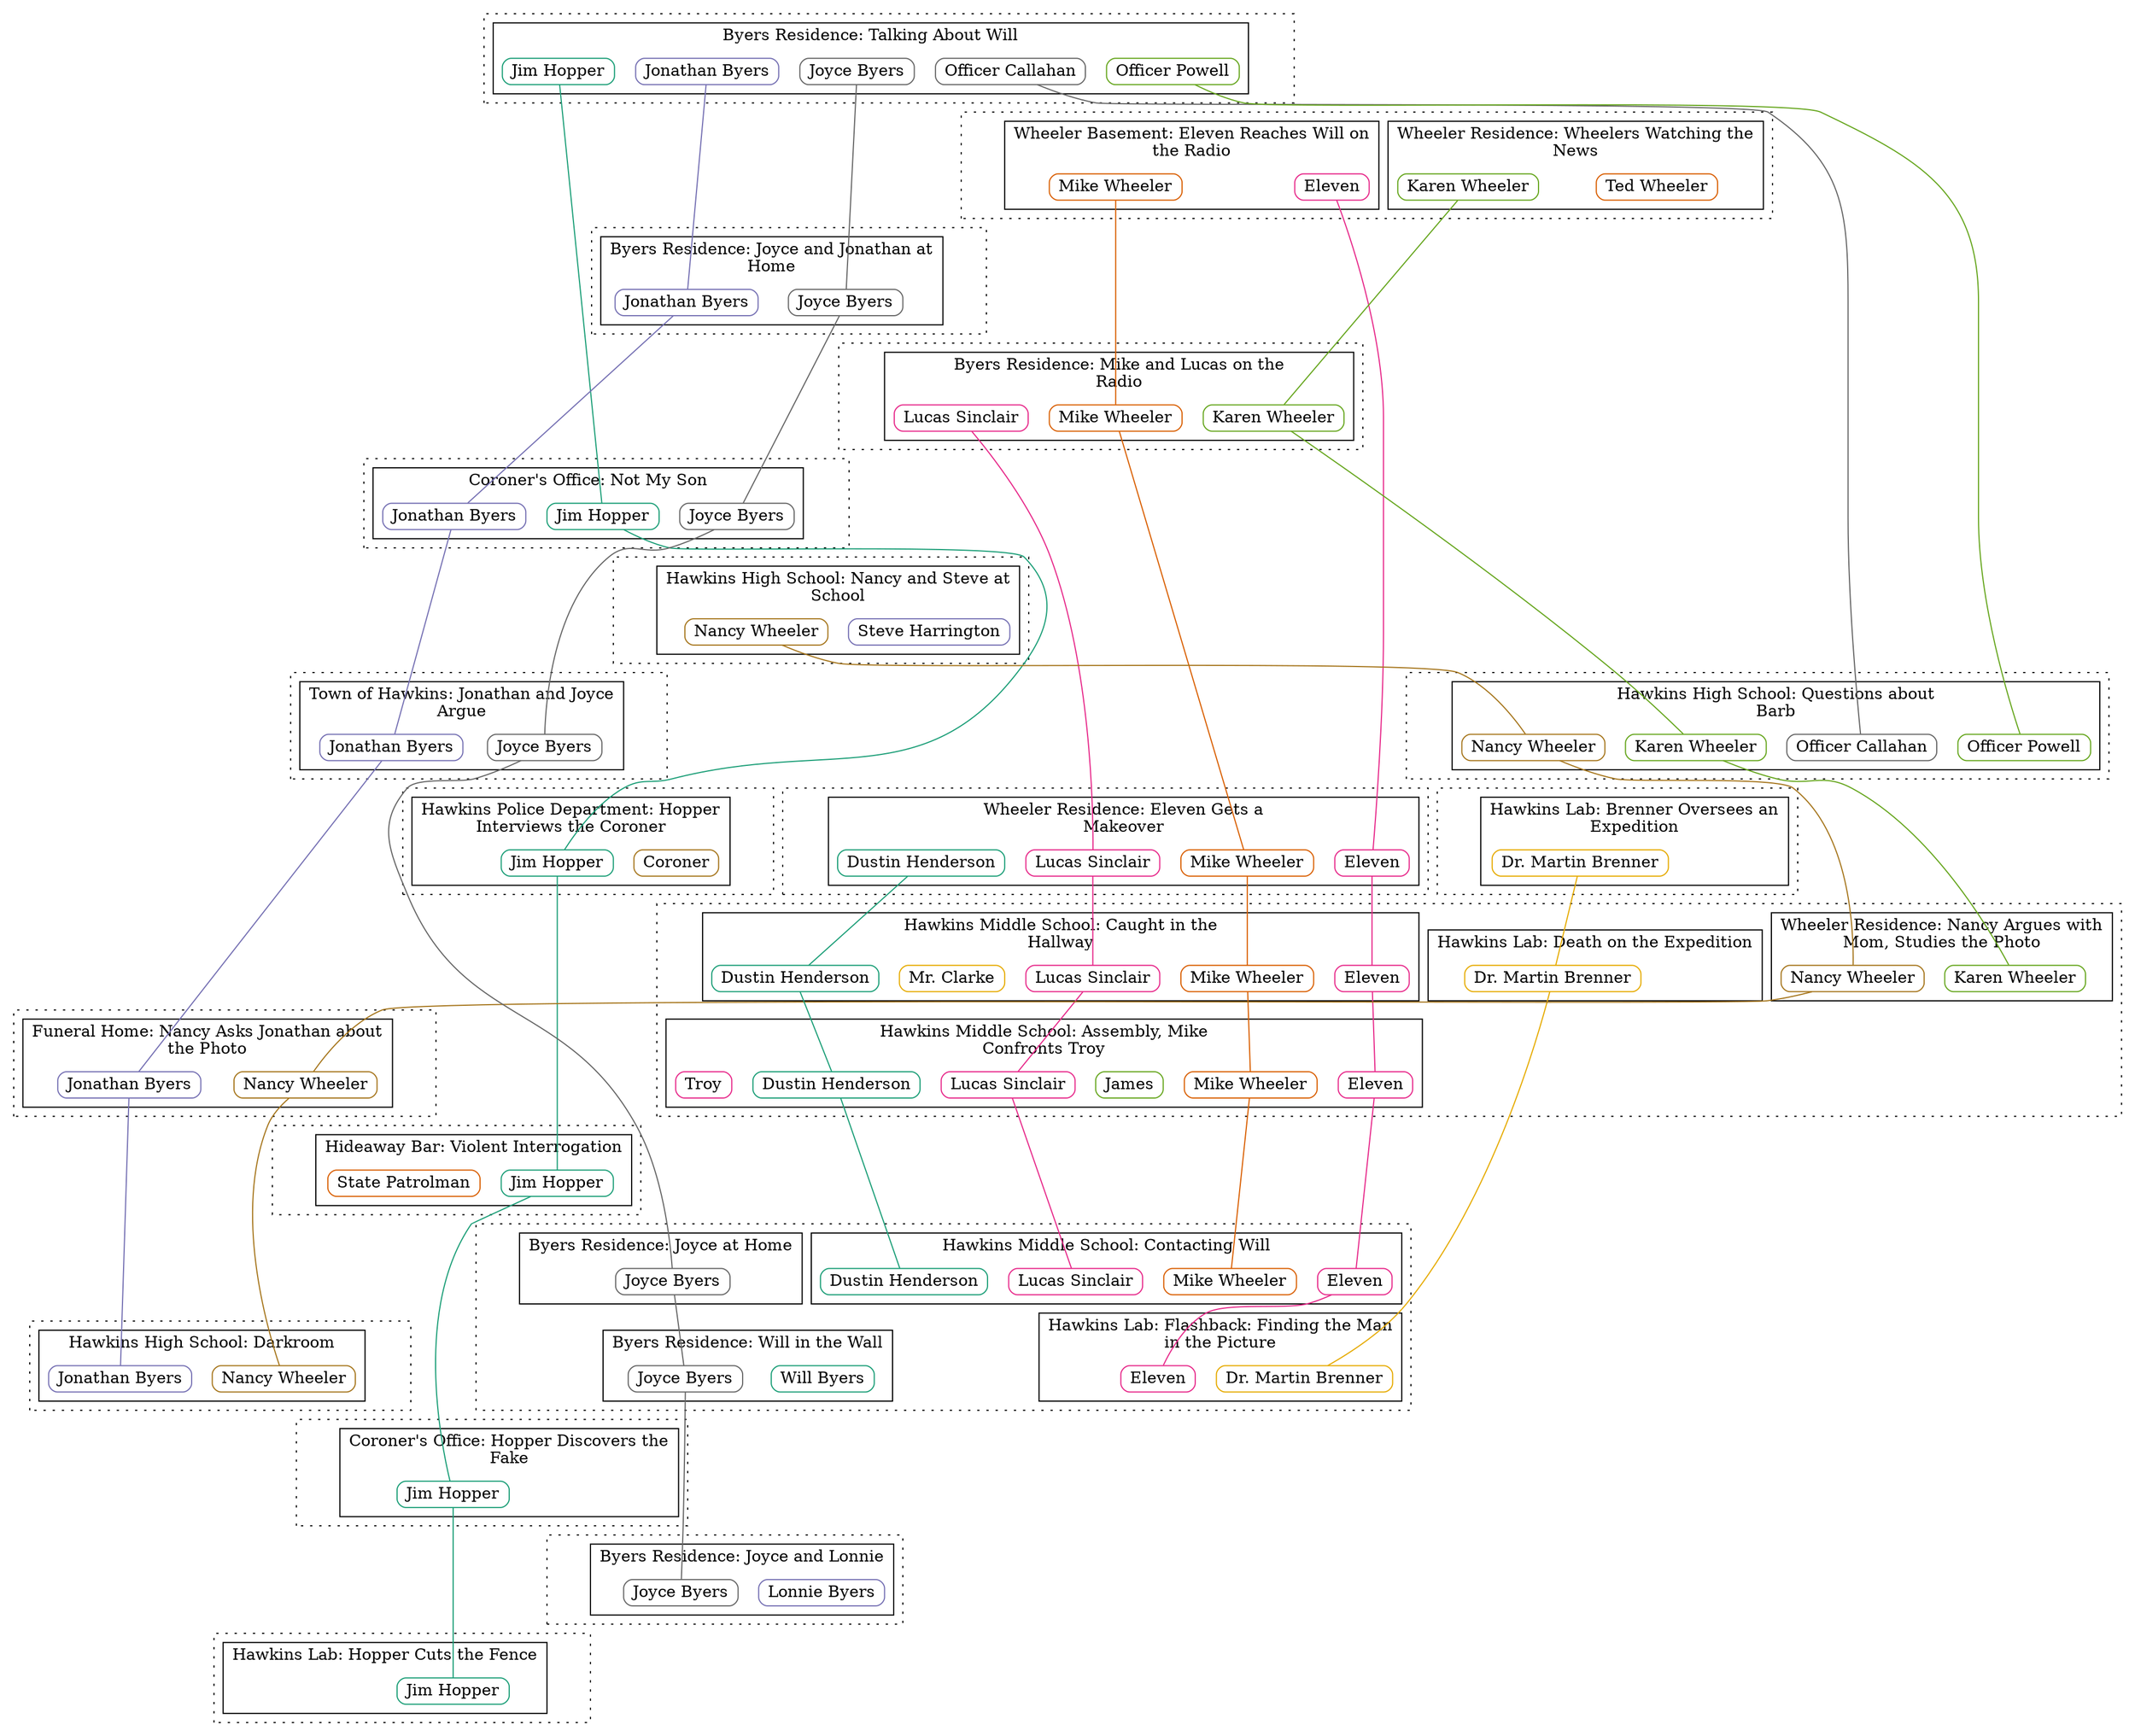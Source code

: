 // Chapter Four: The Body
digraph {
	center=1 randir=TB
	edge [dir=none]
	node [height=0.3 width=0.3]
	subgraph timeline {
		node [label="" style=invis]
		edge [style=invis]
		epoch_1 -> epoch_2
		epoch_2 -> epoch_3
		epoch_3 -> epoch_4
		epoch_4 -> epoch_5
		epoch_5 -> epoch_6
		epoch_6 -> epoch_7
		epoch_7 -> epoch_8
		epoch_8 -> epoch_9
		epoch_9 -> epoch_10
		epoch_10 -> epoch_11
		epoch_11 -> epoch_12
		epoch_12 -> epoch_13
		epoch_13 -> epoch_14
		epoch_14 -> epoch_15
		epoch_15 -> epoch_16
		epoch_16 -> epoch_17
		epoch_17 -> epoch_18
		epoch_18 -> epoch_19
	}
	// Styles for Character Nodes
	{
		node [colorscheme=dark28 shape=box style=rounded]
		edge [colorscheme=dark28]
		{
			node [color=1 label="Will Byers"]
			edge [color=1]
			Will_epoch_15_3
		}
		{
			node [color=2 label="Mike Wheeler"]
			edge [color=2]
			Mike_epoch_2_1 -> Mike_epoch_4_0
			Mike_epoch_4_0 -> Mike_epoch_8_0
			Mike_epoch_8_0 -> Mike_epoch_12_0
			Mike_epoch_12_0 -> Mike_epoch_12_3
			Mike_epoch_12_3 -> Mike_epoch_15_1
		}
		{
			node [color=3 label="Lonnie Byers"]
			edge [color=3]
			Lonnie_epoch_18_0
		}
		{
			node [color=4 label="Lucas Sinclair"]
			edge [color=4]
			Lucas_epoch_4_0 -> Lucas_epoch_8_0
			Lucas_epoch_8_0 -> Lucas_epoch_12_0
			Lucas_epoch_12_0 -> Lucas_epoch_12_3
			Lucas_epoch_12_3 -> Lucas_epoch_15_1
		}
		{
			node [color=5 label=James]
			edge [color=5]
			James_epoch_12_3
		}
		{
			node [color=6 label="Dr. Martin Brenner"]
			edge [color=6]
			Brenner_epoch_9_0 -> Brenner_epoch_12_2
			Brenner_epoch_12_2 -> Brenner_epoch_15_2
		}
		{
			node [color=7 label=Coroner]
			edge [color=7]
			Coroner_epoch_11_0
		}
		{
			node [color=8 label="Officer Callahan"]
			edge [color=8]
			Officer_Callahan_epoch_1_0 -> Officer_Callahan_epoch_10_0
		}
		{
			node [color=1 label="Jim Hopper"]
			edge [color=1]
			Hopper_epoch_1_0 -> Hopper_epoch_5_0
			Hopper_epoch_5_0 -> Hopper_epoch_11_0
			Hopper_epoch_11_0 -> Hopper_epoch_14_0
			Hopper_epoch_14_0 -> Hopper_epoch_17_0
			Hopper_epoch_17_0 -> Hopper_epoch_19_0
		}
		{
			node [color=2 label="Ted Wheeler"]
			edge [color=2]
			Ted_epoch_2_0
		}
		{
			node [color=3 label="Steve Harrington"]
			edge [color=3]
			Steve_epoch_6_0
		}
		{
			node [color=4 label=Eleven]
			edge [color=4]
			Eleven_epoch_2_1 -> Eleven_epoch_8_0
			Eleven_epoch_8_0 -> Eleven_epoch_12_0
			Eleven_epoch_12_0 -> Eleven_epoch_12_3
			Eleven_epoch_12_3 -> Eleven_epoch_15_1
			Eleven_epoch_15_1 -> Eleven_epoch_15_2
		}
		{
			node [color=5 label="Karen Wheeler"]
			edge [color=5]
			Karen_epoch_2_0 -> Karen_epoch_4_0
			Karen_epoch_4_0 -> Karen_epoch_10_0
			Karen_epoch_10_0 -> Karen_epoch_12_1
		}
		{
			node [color=6 label="Mr. Clarke"]
			edge [color=6]
			Mr_Clarke_epoch_12_0
		}
		{
			node [color=7 label="Nancy Wheeler"]
			edge [color=7]
			Nancy_epoch_6_0 -> Nancy_epoch_10_0
			Nancy_epoch_10_0 -> Nancy_epoch_12_1
			Nancy_epoch_12_1 -> Nancy_epoch_13_0
			Nancy_epoch_13_0 -> Nancy_epoch_16_0
		}
		{
			node [color=8 label="Joyce Byers"]
			edge [color=8]
			Joyce_epoch_1_0 -> Joyce_epoch_3_0
			Joyce_epoch_3_0 -> Joyce_epoch_5_0
			Joyce_epoch_5_0 -> Joyce_epoch_7_0
			Joyce_epoch_7_0 -> Joyce_epoch_15_0
			Joyce_epoch_15_0 -> Joyce_epoch_15_3
			Joyce_epoch_15_3 -> Joyce_epoch_18_0
		}
		{
			node [color=1 label="Dustin Henderson"]
			edge [color=1]
			Dustin_epoch_8_0 -> Dustin_epoch_12_0
			Dustin_epoch_12_0 -> Dustin_epoch_12_3
			Dustin_epoch_12_3 -> Dustin_epoch_15_1
		}
		{
			node [color=2 label="State Patrolman"]
			edge [color=2]
			State_Patrolman_epoch_14_0
		}
		{
			node [color=3 label="Jonathan Byers"]
			edge [color=3]
			Jonathan_epoch_1_0 -> Jonathan_epoch_3_0
			Jonathan_epoch_3_0 -> Jonathan_epoch_5_0
			Jonathan_epoch_5_0 -> Jonathan_epoch_7_0
			Jonathan_epoch_7_0 -> Jonathan_epoch_13_0
			Jonathan_epoch_13_0 -> Jonathan_epoch_16_0
		}
		{
			node [color=4 label=Troy]
			edge [color=4]
			Troy_epoch_12_3
		}
		{
			node [color=5 label="Officer Powell"]
			edge [color=5]
			Officer_Powell_epoch_1_0 -> Officer_Powell_epoch_10_0
		}
	}
	subgraph cluster_epoch_1 {
		graph [style=dotted]
		epoch_1
		subgraph cluster_epoch_1_0 {
			graph [style=solid]
			label="Byers Residence: Talking About Will"
			Joyce_epoch_1_0
			Jonathan_epoch_1_0
			Officer_Callahan_epoch_1_0
			Hopper_epoch_1_0
			Officer_Powell_epoch_1_0
		}
	}
	subgraph cluster_epoch_2 {
		graph [style=dotted]
		epoch_2
		subgraph cluster_epoch_2_0 {
			graph [style=solid]
			label="Wheeler Residence: Wheelers Watching the
News"
			Karen_epoch_2_0
			Ted_epoch_2_0
		}
		subgraph cluster_epoch_2_1 {
			graph [style=solid]
			label="Wheeler Basement: Eleven Reaches Will on
the Radio"
			Mike_epoch_2_1
			Eleven_epoch_2_1
		}
	}
	subgraph cluster_epoch_3 {
		graph [style=dotted]
		epoch_3
		subgraph cluster_epoch_3_0 {
			graph [style=solid]
			label="Byers Residence: Joyce and Jonathan at
Home"
			Joyce_epoch_3_0
			Jonathan_epoch_3_0
		}
	}
	subgraph cluster_epoch_4 {
		graph [style=dotted]
		epoch_4
		subgraph cluster_epoch_4_0 {
			graph [style=solid]
			label="Byers Residence: Mike and Lucas on the
Radio"
			Mike_epoch_4_0
			Karen_epoch_4_0
			Lucas_epoch_4_0
		}
	}
	subgraph cluster_epoch_5 {
		graph [style=dotted]
		epoch_5
		subgraph cluster_epoch_5_0 {
			graph [style=solid]
			label="Coroner's Office: Not My Son"
			Joyce_epoch_5_0
			Hopper_epoch_5_0
			Jonathan_epoch_5_0
		}
	}
	subgraph cluster_epoch_6 {
		graph [style=dotted]
		epoch_6
		subgraph cluster_epoch_6_0 {
			graph [style=solid]
			label="Hawkins High School: Nancy and Steve at
School"
			Nancy_epoch_6_0
			Steve_epoch_6_0
		}
	}
	subgraph cluster_epoch_7 {
		graph [style=dotted]
		epoch_7
		subgraph cluster_epoch_7_0 {
			graph [style=solid]
			label="Town of Hawkins: Jonathan and Joyce
Argue"
			Jonathan_epoch_7_0
			Joyce_epoch_7_0
		}
	}
	subgraph cluster_epoch_8 {
		graph [style=dotted]
		epoch_8
		subgraph cluster_epoch_8_0 {
			graph [style=solid]
			label="Wheeler Residence: Eleven Gets a
Makeover"
			Mike_epoch_8_0
			Dustin_epoch_8_0
			Lucas_epoch_8_0
			Eleven_epoch_8_0
		}
	}
	subgraph cluster_epoch_9 {
		graph [style=dotted]
		epoch_9
		subgraph cluster_epoch_9_0 {
			graph [style=solid]
			label="Hawkins Lab: Brenner Oversees an
Expedition"
			Brenner_epoch_9_0
		}
	}
	subgraph cluster_epoch_10 {
		graph [style=dotted]
		epoch_10
		subgraph cluster_epoch_10_0 {
			graph [style=solid]
			label="Hawkins High School: Questions about
Barb"
			Nancy_epoch_10_0
			Karen_epoch_10_0
			Officer_Powell_epoch_10_0
			Officer_Callahan_epoch_10_0
		}
	}
	subgraph cluster_epoch_11 {
		graph [style=dotted]
		epoch_11
		subgraph cluster_epoch_11_0 {
			graph [style=solid]
			label="Hawkins Police Department: Hopper
Interviews the Coroner"
			Hopper_epoch_11_0
			Coroner_epoch_11_0
		}
	}
	subgraph cluster_epoch_12 {
		graph [style=dotted]
		epoch_12
		subgraph cluster_epoch_12_0 {
			graph [style=solid]
			label="Hawkins Middle School: Caught in the
Hallway"
			Mike_epoch_12_0
			Lucas_epoch_12_0
			Dustin_epoch_12_0
			Eleven_epoch_12_0
			Mr_Clarke_epoch_12_0
		}
		subgraph cluster_epoch_12_1 {
			graph [style=solid]
			label="Wheeler Residence: Nancy Argues with
Mom, Studies the Photo"
			Nancy_epoch_12_1
			Karen_epoch_12_1
		}
		subgraph cluster_epoch_12_2 {
			graph [style=solid]
			label="Hawkins Lab: Death on the Expedition"
			Brenner_epoch_12_2
		}
		subgraph cluster_epoch_12_3 {
			graph [style=solid]
			label="Hawkins Middle School: Assembly, Mike
Confronts Troy"
			Mike_epoch_12_3
			Lucas_epoch_12_3
			Dustin_epoch_12_3
			Eleven_epoch_12_3
			Troy_epoch_12_3
			James_epoch_12_3
		}
	}
	subgraph cluster_epoch_13 {
		graph [style=dotted]
		epoch_13
		subgraph cluster_epoch_13_0 {
			graph [style=solid]
			label="Funeral Home: Nancy Asks Jonathan about
the Photo"
			Jonathan_epoch_13_0
			Nancy_epoch_13_0
		}
	}
	subgraph cluster_epoch_14 {
		graph [style=dotted]
		epoch_14
		subgraph cluster_epoch_14_0 {
			graph [style=solid]
			label="Hideaway Bar: Violent Interrogation"
			Hopper_epoch_14_0
			State_Patrolman_epoch_14_0
		}
	}
	subgraph cluster_epoch_15 {
		graph [style=dotted]
		epoch_15
		subgraph cluster_epoch_15_0 {
			graph [style=solid]
			label="Byers Residence: Joyce at Home"
			Joyce_epoch_15_0
		}
		subgraph cluster_epoch_15_1 {
			graph [style=solid]
			label="Hawkins Middle School: Contacting Will"
			Mike_epoch_15_1
			Lucas_epoch_15_1
			Dustin_epoch_15_1
			Eleven_epoch_15_1
		}
		subgraph cluster_epoch_15_2 {
			graph [style=solid]
			label="Hawkins Lab: Flashback: Finding the Man
in the Picture"
			Eleven_epoch_15_2
			Brenner_epoch_15_2
		}
		subgraph cluster_epoch_15_3 {
			graph [style=solid]
			label="Byers Residence: Will in the Wall"
			Joyce_epoch_15_3
			Will_epoch_15_3
		}
	}
	subgraph cluster_epoch_16 {
		graph [style=dotted]
		epoch_16
		subgraph cluster_epoch_16_0 {
			graph [style=solid]
			label="Hawkins High School: Darkroom"
			Nancy_epoch_16_0
			Jonathan_epoch_16_0
		}
	}
	subgraph cluster_epoch_17 {
		graph [style=dotted]
		epoch_17
		subgraph cluster_epoch_17_0 {
			graph [style=solid]
			label="Coroner's Office: Hopper Discovers the
Fake"
			Hopper_epoch_17_0
		}
	}
	subgraph cluster_epoch_18 {
		graph [style=dotted]
		epoch_18
		subgraph cluster_epoch_18_0 {
			graph [style=solid]
			label="Byers Residence: Joyce and Lonnie"
			Joyce_epoch_18_0
			Lonnie_epoch_18_0
		}
	}
	subgraph cluster_epoch_19 {
		graph [style=dotted]
		epoch_19
		subgraph cluster_epoch_19_0 {
			graph [style=solid]
			label="Hawkins Lab: Hopper Cuts the Fence"
			Hopper_epoch_19_0
		}
	}
}
